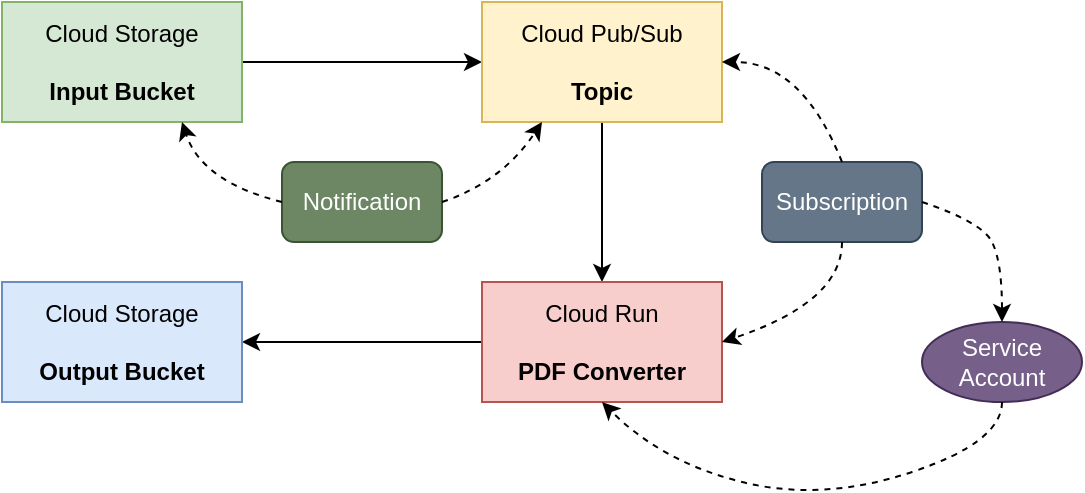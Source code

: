 <mxfile version="20.8.10" type="device" pages="2"><diagram name="pdf-converter" id="YRd5C8RQ7GFzkmRjr7Zm"><mxGraphModel dx="858" dy="525" grid="1" gridSize="10" guides="1" tooltips="1" connect="1" arrows="1" fold="1" page="1" pageScale="1" pageWidth="1100" pageHeight="850" math="0" shadow="0"><root><mxCell id="0"/><mxCell id="1" parent="0"/><mxCell id="zlPFMdfNhw9xdZo7qTsY-5" style="edgeStyle=orthogonalEdgeStyle;rounded=0;orthogonalLoop=1;jettySize=auto;html=1;entryX=0;entryY=0.5;entryDx=0;entryDy=0;" edge="1" parent="1" source="zlPFMdfNhw9xdZo7qTsY-1" target="zlPFMdfNhw9xdZo7qTsY-2"><mxGeometry relative="1" as="geometry"/></mxCell><mxCell id="zlPFMdfNhw9xdZo7qTsY-1" value="Cloud Storage &lt;br&gt;&lt;br&gt;&lt;b&gt;Input Bucket&lt;/b&gt;" style="rounded=0;whiteSpace=wrap;html=1;fillColor=#d5e8d4;strokeColor=#82b366;" vertex="1" parent="1"><mxGeometry width="120" height="60" as="geometry"/></mxCell><mxCell id="zlPFMdfNhw9xdZo7qTsY-6" style="edgeStyle=orthogonalEdgeStyle;rounded=0;orthogonalLoop=1;jettySize=auto;html=1;exitX=0.5;exitY=1;exitDx=0;exitDy=0;entryX=0.5;entryY=0;entryDx=0;entryDy=0;" edge="1" parent="1" source="zlPFMdfNhw9xdZo7qTsY-2" target="zlPFMdfNhw9xdZo7qTsY-3"><mxGeometry relative="1" as="geometry"/></mxCell><mxCell id="zlPFMdfNhw9xdZo7qTsY-2" value="Cloud Pub/Sub&lt;br&gt;&lt;br&gt;&lt;b&gt;Topic&lt;/b&gt;" style="rounded=0;whiteSpace=wrap;html=1;fillColor=#fff2cc;strokeColor=#d6b656;" vertex="1" parent="1"><mxGeometry x="240" width="120" height="60" as="geometry"/></mxCell><mxCell id="zlPFMdfNhw9xdZo7qTsY-7" style="edgeStyle=orthogonalEdgeStyle;rounded=0;orthogonalLoop=1;jettySize=auto;html=1;entryX=1;entryY=0.5;entryDx=0;entryDy=0;" edge="1" parent="1" source="zlPFMdfNhw9xdZo7qTsY-3" target="zlPFMdfNhw9xdZo7qTsY-4"><mxGeometry relative="1" as="geometry"/></mxCell><mxCell id="zlPFMdfNhw9xdZo7qTsY-3" value="Cloud Run&lt;br&gt;&lt;br&gt;&lt;b&gt;PDF Converter&lt;/b&gt;" style="rounded=0;whiteSpace=wrap;html=1;fillColor=#f8cecc;strokeColor=#b85450;" vertex="1" parent="1"><mxGeometry x="240" y="140" width="120" height="60" as="geometry"/></mxCell><mxCell id="zlPFMdfNhw9xdZo7qTsY-4" value="Cloud Storage &lt;br&gt;&lt;br&gt;&lt;b&gt;Output Bucket&lt;/b&gt;" style="rounded=0;whiteSpace=wrap;html=1;fillColor=#dae8fc;strokeColor=#6c8ebf;" vertex="1" parent="1"><mxGeometry y="140" width="120" height="60" as="geometry"/></mxCell><mxCell id="zlPFMdfNhw9xdZo7qTsY-8" value="Notification" style="rounded=1;whiteSpace=wrap;html=1;fillColor=#6d8764;strokeColor=#3A5431;fontColor=#ffffff;" vertex="1" parent="1"><mxGeometry x="140" y="80" width="80" height="40" as="geometry"/></mxCell><mxCell id="zlPFMdfNhw9xdZo7qTsY-9" value="" style="curved=1;endArrow=classic;html=1;rounded=0;entryX=0.75;entryY=1;entryDx=0;entryDy=0;exitX=0;exitY=0.5;exitDx=0;exitDy=0;dashed=1;" edge="1" parent="1" source="zlPFMdfNhw9xdZo7qTsY-8" target="zlPFMdfNhw9xdZo7qTsY-1"><mxGeometry width="50" height="50" relative="1" as="geometry"><mxPoint x="400" y="180" as="sourcePoint"/><mxPoint x="450" y="130" as="targetPoint"/><Array as="points"><mxPoint x="100" y="90"/></Array></mxGeometry></mxCell><mxCell id="zlPFMdfNhw9xdZo7qTsY-10" value="" style="curved=1;endArrow=classic;html=1;rounded=0;entryX=0.25;entryY=1;entryDx=0;entryDy=0;exitX=1;exitY=0.5;exitDx=0;exitDy=0;dashed=1;" edge="1" parent="1" source="zlPFMdfNhw9xdZo7qTsY-8" target="zlPFMdfNhw9xdZo7qTsY-2"><mxGeometry width="50" height="50" relative="1" as="geometry"><mxPoint x="220" y="90" as="sourcePoint"/><mxPoint x="300" y="60" as="targetPoint"/><Array as="points"><mxPoint x="250" y="90"/></Array></mxGeometry></mxCell><mxCell id="zlPFMdfNhw9xdZo7qTsY-11" value="Service Account" style="ellipse;whiteSpace=wrap;html=1;fillColor=#76608a;strokeColor=#432D57;fontColor=#ffffff;" vertex="1" parent="1"><mxGeometry x="460" y="160" width="80" height="40" as="geometry"/></mxCell><mxCell id="zlPFMdfNhw9xdZo7qTsY-12" value="Subscription" style="rounded=1;whiteSpace=wrap;html=1;fillColor=#647687;strokeColor=#314354;fontColor=#ffffff;" vertex="1" parent="1"><mxGeometry x="380" y="80" width="80" height="40" as="geometry"/></mxCell><mxCell id="zlPFMdfNhw9xdZo7qTsY-14" value="" style="curved=1;endArrow=classic;html=1;rounded=0;dashed=1;entryX=1;entryY=0.5;entryDx=0;entryDy=0;exitX=0.5;exitY=0;exitDx=0;exitDy=0;" edge="1" parent="1" source="zlPFMdfNhw9xdZo7qTsY-12" target="zlPFMdfNhw9xdZo7qTsY-2"><mxGeometry width="50" height="50" relative="1" as="geometry"><mxPoint x="400" y="180" as="sourcePoint"/><mxPoint x="450" y="130" as="targetPoint"/><Array as="points"><mxPoint x="400" y="30"/></Array></mxGeometry></mxCell><mxCell id="zlPFMdfNhw9xdZo7qTsY-15" value="" style="curved=1;endArrow=classic;html=1;rounded=0;dashed=1;exitX=0.5;exitY=1;exitDx=0;exitDy=0;entryX=1;entryY=0.5;entryDx=0;entryDy=0;" edge="1" parent="1" source="zlPFMdfNhw9xdZo7qTsY-12" target="zlPFMdfNhw9xdZo7qTsY-3"><mxGeometry width="50" height="50" relative="1" as="geometry"><mxPoint x="400" y="180" as="sourcePoint"/><mxPoint x="450" y="130" as="targetPoint"/><Array as="points"><mxPoint x="420" y="150"/></Array></mxGeometry></mxCell><mxCell id="zlPFMdfNhw9xdZo7qTsY-17" value="" style="curved=1;endArrow=classic;html=1;rounded=0;dashed=1;exitX=1;exitY=0.5;exitDx=0;exitDy=0;entryX=0.5;entryY=0;entryDx=0;entryDy=0;" edge="1" parent="1" source="zlPFMdfNhw9xdZo7qTsY-12" target="zlPFMdfNhw9xdZo7qTsY-11"><mxGeometry width="50" height="50" relative="1" as="geometry"><mxPoint x="430" y="130" as="sourcePoint"/><mxPoint x="370" y="180" as="targetPoint"/><Array as="points"><mxPoint x="490" y="110"/><mxPoint x="500" y="130"/></Array></mxGeometry></mxCell><mxCell id="zlPFMdfNhw9xdZo7qTsY-19" value="" style="curved=1;endArrow=classic;html=1;rounded=0;dashed=1;exitX=0.5;exitY=1;exitDx=0;exitDy=0;entryX=0.5;entryY=1;entryDx=0;entryDy=0;" edge="1" parent="1" source="zlPFMdfNhw9xdZo7qTsY-11" target="zlPFMdfNhw9xdZo7qTsY-3"><mxGeometry width="50" height="50" relative="1" as="geometry"><mxPoint x="400" y="180" as="sourcePoint"/><mxPoint x="450" y="130" as="targetPoint"/><Array as="points"><mxPoint x="500" y="220"/><mxPoint x="410" y="250"/><mxPoint x="330" y="230"/></Array></mxGeometry></mxCell></root></mxGraphModel></diagram><diagram id="sQqhtkHOM_zD-n5_hSNO" name="store-order"><mxGraphModel dx="858" dy="525" grid="1" gridSize="10" guides="1" tooltips="1" connect="1" arrows="1" fold="1" page="1" pageScale="1" pageWidth="1100" pageHeight="850" math="0" shadow="0"><root><mxCell id="0"/><mxCell id="1" parent="0"/><mxCell id="WequNphwsNxHWiFWQm3V-1" style="edgeStyle=orthogonalEdgeStyle;rounded=0;orthogonalLoop=1;jettySize=auto;html=1;entryX=0;entryY=0.5;entryDx=0;entryDy=0;" edge="1" parent="1" source="WequNphwsNxHWiFWQm3V-2" target="WequNphwsNxHWiFWQm3V-4"><mxGeometry relative="1" as="geometry"/></mxCell><mxCell id="WequNphwsNxHWiFWQm3V-17" value="Publish" style="edgeLabel;html=1;align=center;verticalAlign=middle;resizable=0;points=[];" vertex="1" connectable="0" parent="WequNphwsNxHWiFWQm3V-1"><mxGeometry x="-0.217" y="2" relative="1" as="geometry"><mxPoint x="13" y="-8" as="offset"/></mxGeometry></mxCell><mxCell id="WequNphwsNxHWiFWQm3V-2" value="Cloud Run&lt;br&gt;&lt;br&gt;&lt;b&gt;StoreService&lt;/b&gt;" style="rounded=0;whiteSpace=wrap;html=1;fillColor=#d5e8d4;strokeColor=#82b366;" vertex="1" parent="1"><mxGeometry width="120" height="60" as="geometry"/></mxCell><mxCell id="WequNphwsNxHWiFWQm3V-3" style="edgeStyle=orthogonalEdgeStyle;rounded=0;orthogonalLoop=1;jettySize=auto;html=1;exitX=1;exitY=0.5;exitDx=0;exitDy=0;entryX=0;entryY=0.5;entryDx=0;entryDy=0;" edge="1" parent="1" source="WequNphwsNxHWiFWQm3V-4" target="WequNphwsNxHWiFWQm3V-6"><mxGeometry relative="1" as="geometry"/></mxCell><mxCell id="hTiFklsEgcpV1O3jAQQy-3" value="Push" style="edgeLabel;html=1;align=center;verticalAlign=middle;resizable=0;points=[];" vertex="1" connectable="0" parent="WequNphwsNxHWiFWQm3V-3"><mxGeometry x="-0.1" relative="1" as="geometry"><mxPoint y="-10" as="offset"/></mxGeometry></mxCell><mxCell id="WequNphwsNxHWiFWQm3V-4" value="Cloud Pub/Sub&lt;br&gt;&lt;br&gt;&lt;b&gt;Topic&lt;/b&gt;" style="rounded=0;whiteSpace=wrap;html=1;fillColor=#fff2cc;strokeColor=#d6b656;" vertex="1" parent="1"><mxGeometry x="240" width="120" height="60" as="geometry"/></mxCell><mxCell id="WequNphwsNxHWiFWQm3V-6" value="Cloud Run&lt;br&gt;&lt;br&gt;&lt;b&gt;PDF Converter&lt;/b&gt;" style="rounded=0;whiteSpace=wrap;html=1;fillColor=#f8cecc;strokeColor=#b85450;" vertex="1" parent="1"><mxGeometry x="520" width="120" height="60" as="geometry"/></mxCell><mxCell id="WequNphwsNxHWiFWQm3V-11" value="Service Account" style="ellipse;whiteSpace=wrap;html=1;fillColor=#76608a;strokeColor=#432D57;fontColor=#ffffff;" vertex="1" parent="1"><mxGeometry x="480" y="180" width="80" height="40" as="geometry"/></mxCell><mxCell id="WequNphwsNxHWiFWQm3V-12" value="Subscription" style="rounded=1;whiteSpace=wrap;html=1;fillColor=#647687;strokeColor=#314354;fontColor=#ffffff;" vertex="1" parent="1"><mxGeometry x="400" y="120" width="80" height="40" as="geometry"/></mxCell><mxCell id="WequNphwsNxHWiFWQm3V-13" value="" style="curved=1;endArrow=classic;html=1;rounded=0;dashed=1;entryX=0.5;entryY=1;entryDx=0;entryDy=0;exitX=0;exitY=0.5;exitDx=0;exitDy=0;" edge="1" parent="1" source="WequNphwsNxHWiFWQm3V-12" target="WequNphwsNxHWiFWQm3V-4"><mxGeometry width="50" height="50" relative="1" as="geometry"><mxPoint x="400" y="180" as="sourcePoint"/><mxPoint x="450" y="130" as="targetPoint"/><Array as="points"><mxPoint x="330" y="140"/><mxPoint x="300" y="100"/></Array></mxGeometry></mxCell><mxCell id="WequNphwsNxHWiFWQm3V-14" value="" style="curved=1;endArrow=classic;html=1;rounded=0;dashed=1;exitX=1;exitY=0.5;exitDx=0;exitDy=0;entryX=0.25;entryY=1;entryDx=0;entryDy=0;" edge="1" parent="1" source="WequNphwsNxHWiFWQm3V-12" target="WequNphwsNxHWiFWQm3V-6"><mxGeometry width="50" height="50" relative="1" as="geometry"><mxPoint x="500" y="150" as="sourcePoint"/><mxPoint x="580" y="60" as="targetPoint"/><Array as="points"><mxPoint x="500" y="140"/><mxPoint x="530" y="120"/><mxPoint x="550" y="90"/></Array></mxGeometry></mxCell><mxCell id="WequNphwsNxHWiFWQm3V-15" value="" style="curved=1;endArrow=classic;html=1;rounded=0;dashed=1;exitX=0.5;exitY=1;exitDx=0;exitDy=0;entryX=0;entryY=0.5;entryDx=0;entryDy=0;" edge="1" parent="1" source="WequNphwsNxHWiFWQm3V-12" target="WequNphwsNxHWiFWQm3V-11"><mxGeometry width="50" height="50" relative="1" as="geometry"><mxPoint x="430" y="130" as="sourcePoint"/><mxPoint x="370" y="180" as="targetPoint"/><Array as="points"><mxPoint x="440" y="190"/><mxPoint x="460" y="200"/></Array></mxGeometry></mxCell><mxCell id="WequNphwsNxHWiFWQm3V-16" value="" style="curved=1;endArrow=classic;html=1;rounded=0;dashed=1;exitX=1;exitY=0.5;exitDx=0;exitDy=0;entryX=0.75;entryY=1;entryDx=0;entryDy=0;" edge="1" parent="1" source="WequNphwsNxHWiFWQm3V-11" target="WequNphwsNxHWiFWQm3V-6"><mxGeometry width="50" height="50" relative="1" as="geometry"><mxPoint x="400" y="180" as="sourcePoint"/><mxPoint x="450" y="130" as="targetPoint"/><Array as="points"><mxPoint x="600" y="180"/><mxPoint x="610" y="110"/></Array></mxGeometry></mxCell></root></mxGraphModel></diagram></mxfile>